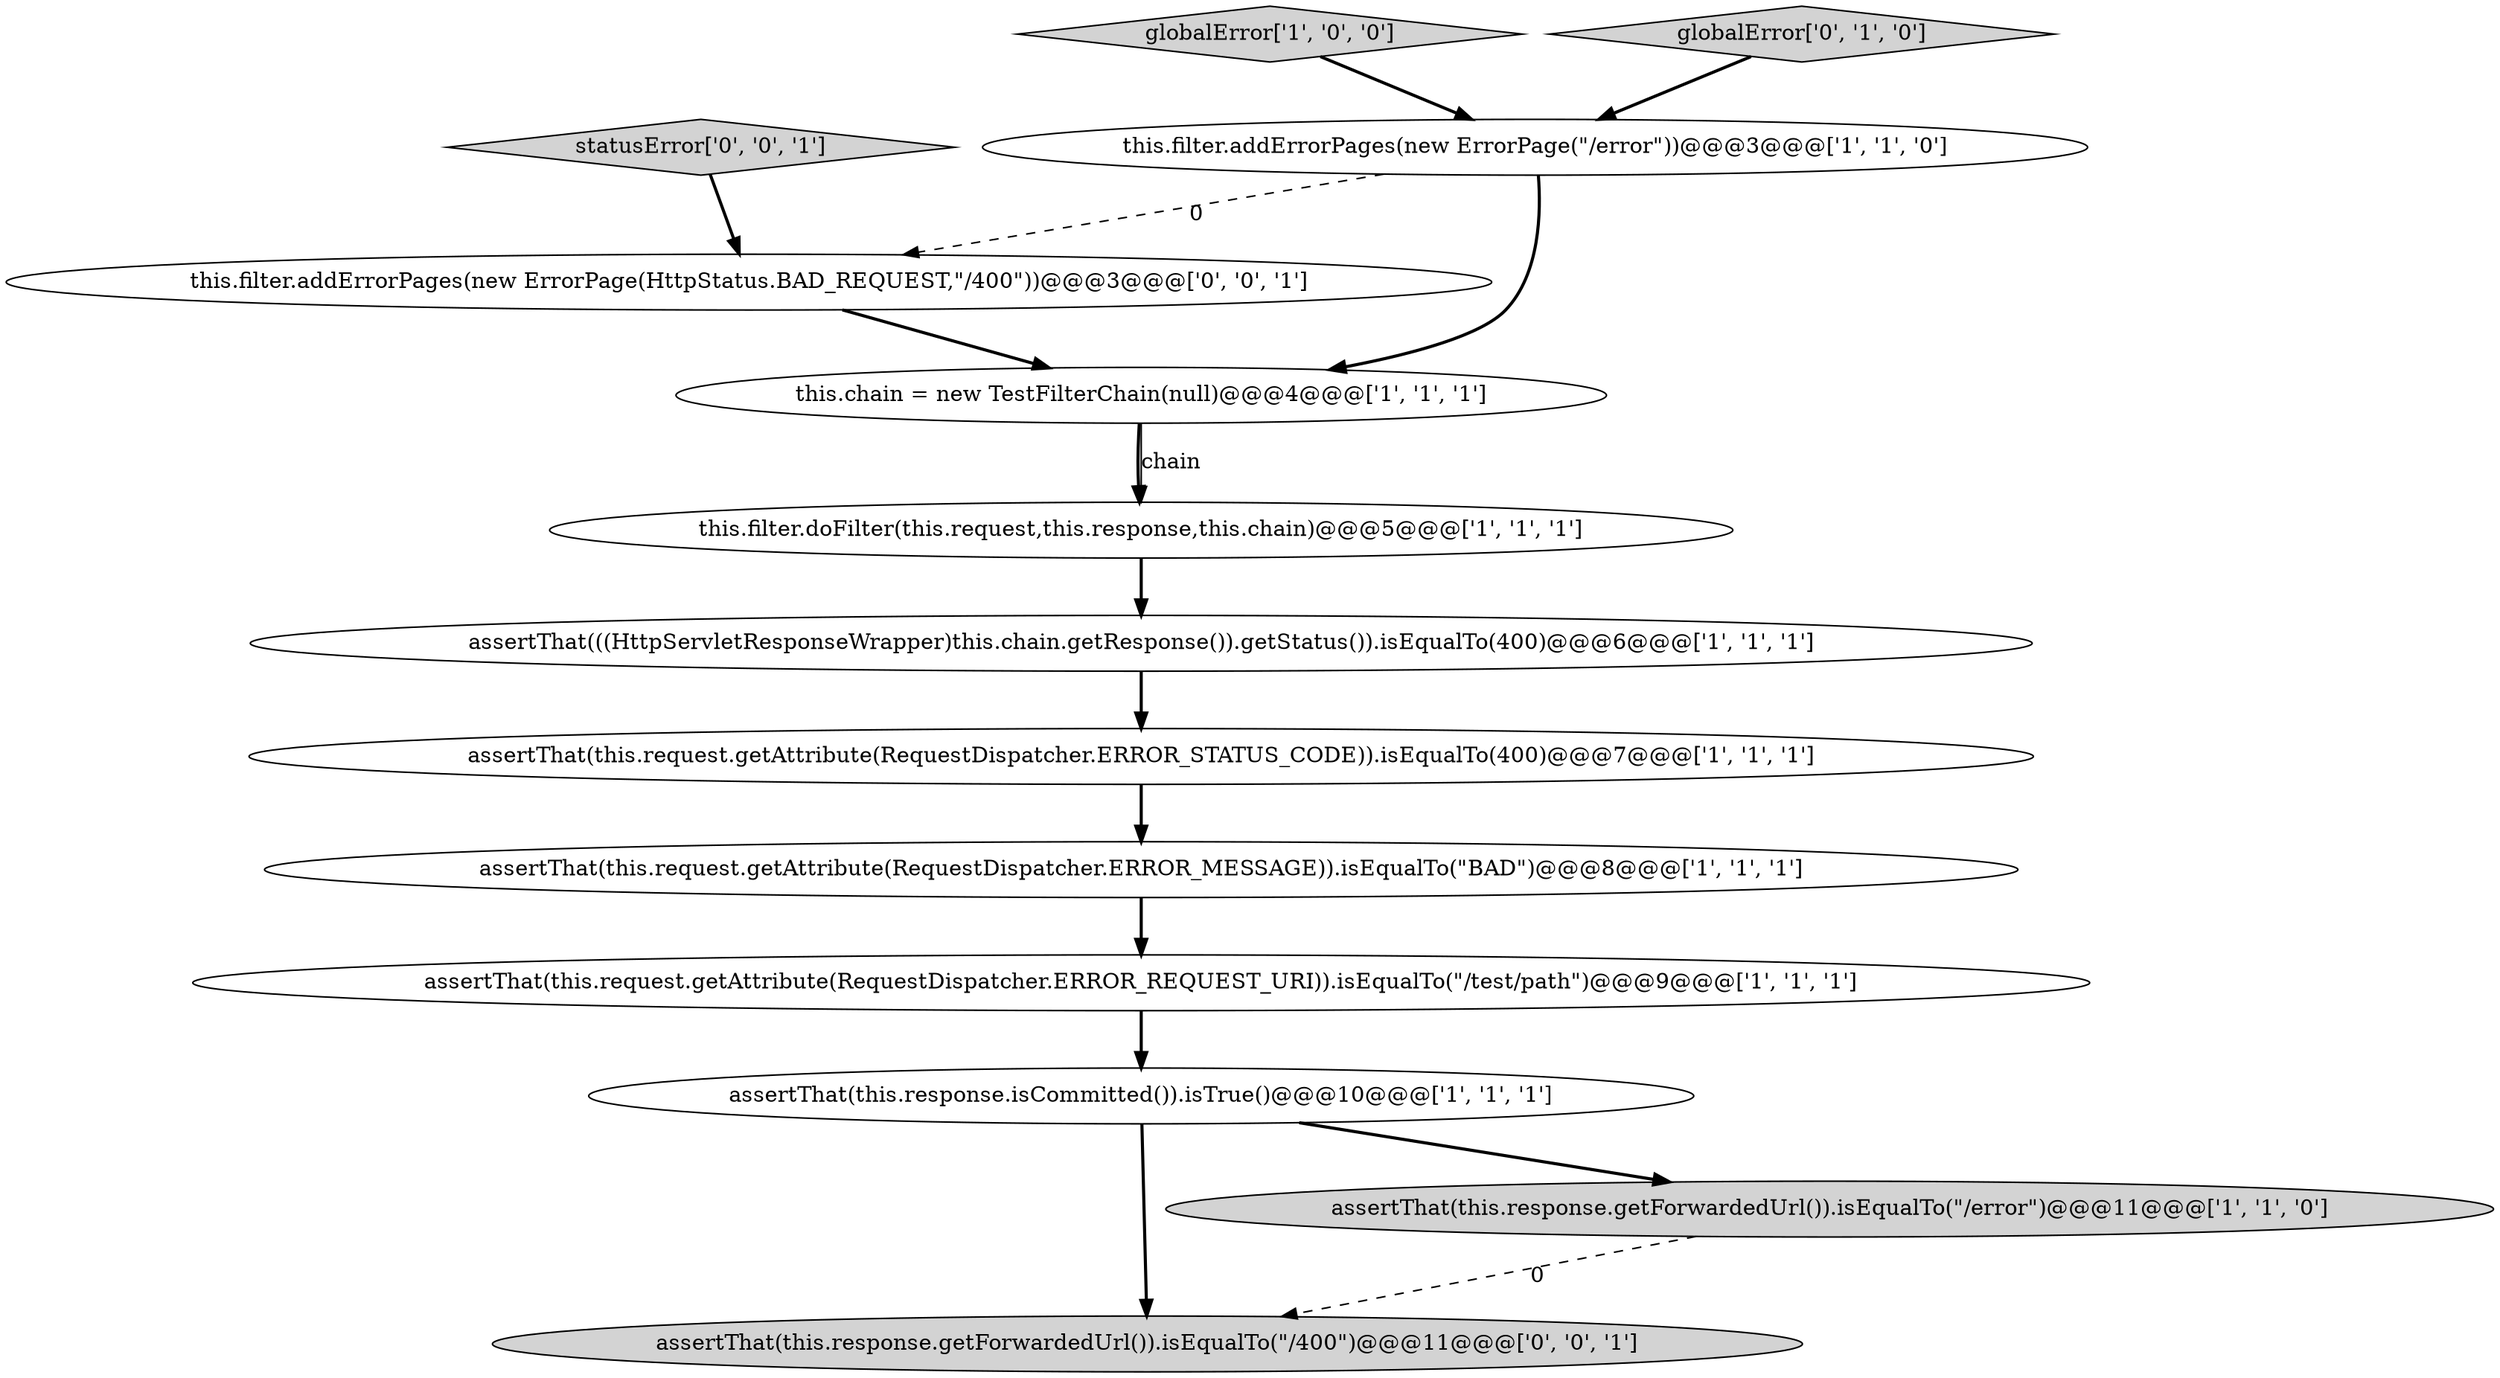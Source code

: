 digraph {
3 [style = filled, label = "this.filter.addErrorPages(new ErrorPage(\"/error\"))@@@3@@@['1', '1', '0']", fillcolor = white, shape = ellipse image = "AAA0AAABBB1BBB"];
2 [style = filled, label = "globalError['1', '0', '0']", fillcolor = lightgray, shape = diamond image = "AAA0AAABBB1BBB"];
11 [style = filled, label = "assertThat(this.response.getForwardedUrl()).isEqualTo(\"/400\")@@@11@@@['0', '0', '1']", fillcolor = lightgray, shape = ellipse image = "AAA0AAABBB3BBB"];
10 [style = filled, label = "globalError['0', '1', '0']", fillcolor = lightgray, shape = diamond image = "AAA0AAABBB2BBB"];
13 [style = filled, label = "statusError['0', '0', '1']", fillcolor = lightgray, shape = diamond image = "AAA0AAABBB3BBB"];
8 [style = filled, label = "this.chain = new TestFilterChain(null)@@@4@@@['1', '1', '1']", fillcolor = white, shape = ellipse image = "AAA0AAABBB1BBB"];
5 [style = filled, label = "assertThat(((HttpServletResponseWrapper)this.chain.getResponse()).getStatus()).isEqualTo(400)@@@6@@@['1', '1', '1']", fillcolor = white, shape = ellipse image = "AAA0AAABBB1BBB"];
6 [style = filled, label = "assertThat(this.request.getAttribute(RequestDispatcher.ERROR_REQUEST_URI)).isEqualTo(\"/test/path\")@@@9@@@['1', '1', '1']", fillcolor = white, shape = ellipse image = "AAA0AAABBB1BBB"];
7 [style = filled, label = "assertThat(this.request.getAttribute(RequestDispatcher.ERROR_STATUS_CODE)).isEqualTo(400)@@@7@@@['1', '1', '1']", fillcolor = white, shape = ellipse image = "AAA0AAABBB1BBB"];
9 [style = filled, label = "assertThat(this.response.isCommitted()).isTrue()@@@10@@@['1', '1', '1']", fillcolor = white, shape = ellipse image = "AAA0AAABBB1BBB"];
12 [style = filled, label = "this.filter.addErrorPages(new ErrorPage(HttpStatus.BAD_REQUEST,\"/400\"))@@@3@@@['0', '0', '1']", fillcolor = white, shape = ellipse image = "AAA0AAABBB3BBB"];
1 [style = filled, label = "assertThat(this.request.getAttribute(RequestDispatcher.ERROR_MESSAGE)).isEqualTo(\"BAD\")@@@8@@@['1', '1', '1']", fillcolor = white, shape = ellipse image = "AAA0AAABBB1BBB"];
0 [style = filled, label = "assertThat(this.response.getForwardedUrl()).isEqualTo(\"/error\")@@@11@@@['1', '1', '0']", fillcolor = lightgray, shape = ellipse image = "AAA0AAABBB1BBB"];
4 [style = filled, label = "this.filter.doFilter(this.request,this.response,this.chain)@@@5@@@['1', '1', '1']", fillcolor = white, shape = ellipse image = "AAA0AAABBB1BBB"];
5->7 [style = bold, label=""];
10->3 [style = bold, label=""];
0->11 [style = dashed, label="0"];
1->6 [style = bold, label=""];
7->1 [style = bold, label=""];
8->4 [style = bold, label=""];
13->12 [style = bold, label=""];
6->9 [style = bold, label=""];
9->0 [style = bold, label=""];
9->11 [style = bold, label=""];
8->4 [style = solid, label="chain"];
3->12 [style = dashed, label="0"];
4->5 [style = bold, label=""];
12->8 [style = bold, label=""];
3->8 [style = bold, label=""];
2->3 [style = bold, label=""];
}
